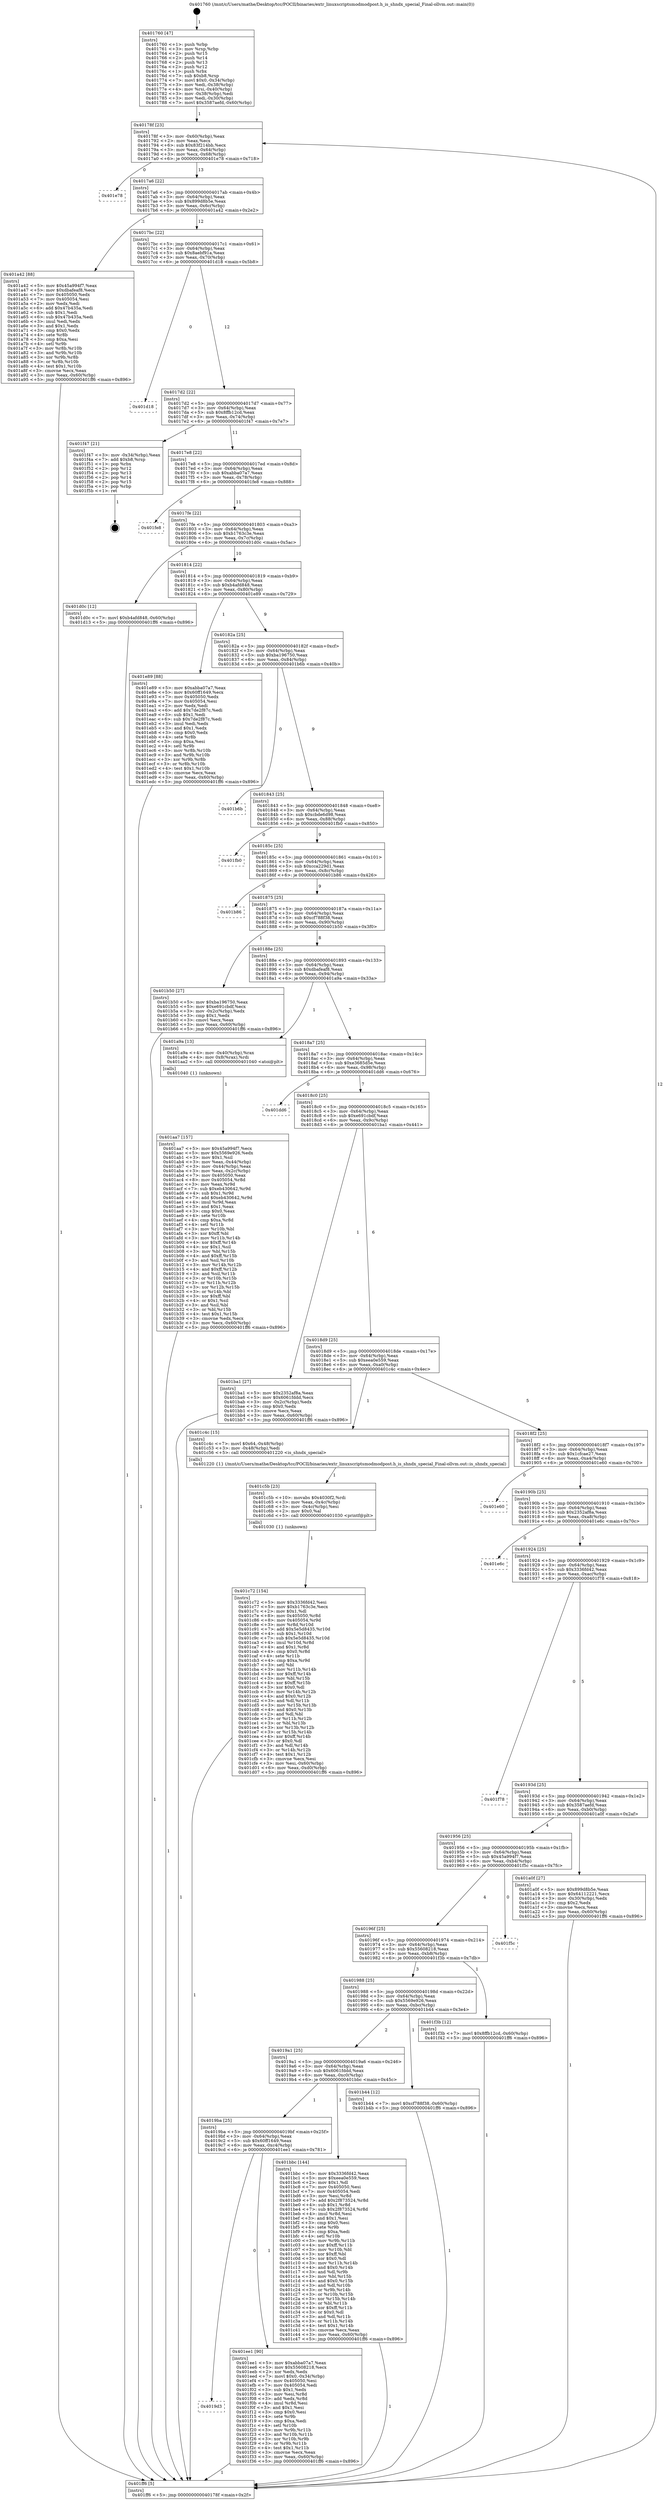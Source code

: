 digraph "0x401760" {
  label = "0x401760 (/mnt/c/Users/mathe/Desktop/tcc/POCII/binaries/extr_linuxscriptsmodmodpost.h_is_shndx_special_Final-ollvm.out::main(0))"
  labelloc = "t"
  node[shape=record]

  Entry [label="",width=0.3,height=0.3,shape=circle,fillcolor=black,style=filled]
  "0x40178f" [label="{
     0x40178f [23]\l
     | [instrs]\l
     &nbsp;&nbsp;0x40178f \<+3\>: mov -0x60(%rbp),%eax\l
     &nbsp;&nbsp;0x401792 \<+2\>: mov %eax,%ecx\l
     &nbsp;&nbsp;0x401794 \<+6\>: sub $0x83f214bb,%ecx\l
     &nbsp;&nbsp;0x40179a \<+3\>: mov %eax,-0x64(%rbp)\l
     &nbsp;&nbsp;0x40179d \<+3\>: mov %ecx,-0x68(%rbp)\l
     &nbsp;&nbsp;0x4017a0 \<+6\>: je 0000000000401e78 \<main+0x718\>\l
  }"]
  "0x401e78" [label="{
     0x401e78\l
  }", style=dashed]
  "0x4017a6" [label="{
     0x4017a6 [22]\l
     | [instrs]\l
     &nbsp;&nbsp;0x4017a6 \<+5\>: jmp 00000000004017ab \<main+0x4b\>\l
     &nbsp;&nbsp;0x4017ab \<+3\>: mov -0x64(%rbp),%eax\l
     &nbsp;&nbsp;0x4017ae \<+5\>: sub $0x899d8b5e,%eax\l
     &nbsp;&nbsp;0x4017b3 \<+3\>: mov %eax,-0x6c(%rbp)\l
     &nbsp;&nbsp;0x4017b6 \<+6\>: je 0000000000401a42 \<main+0x2e2\>\l
  }"]
  Exit [label="",width=0.3,height=0.3,shape=circle,fillcolor=black,style=filled,peripheries=2]
  "0x401a42" [label="{
     0x401a42 [88]\l
     | [instrs]\l
     &nbsp;&nbsp;0x401a42 \<+5\>: mov $0x45a994f7,%eax\l
     &nbsp;&nbsp;0x401a47 \<+5\>: mov $0xdbafeaf8,%ecx\l
     &nbsp;&nbsp;0x401a4c \<+7\>: mov 0x405050,%edx\l
     &nbsp;&nbsp;0x401a53 \<+7\>: mov 0x405054,%esi\l
     &nbsp;&nbsp;0x401a5a \<+2\>: mov %edx,%edi\l
     &nbsp;&nbsp;0x401a5c \<+6\>: add $0x47b435a,%edi\l
     &nbsp;&nbsp;0x401a62 \<+3\>: sub $0x1,%edi\l
     &nbsp;&nbsp;0x401a65 \<+6\>: sub $0x47b435a,%edi\l
     &nbsp;&nbsp;0x401a6b \<+3\>: imul %edi,%edx\l
     &nbsp;&nbsp;0x401a6e \<+3\>: and $0x1,%edx\l
     &nbsp;&nbsp;0x401a71 \<+3\>: cmp $0x0,%edx\l
     &nbsp;&nbsp;0x401a74 \<+4\>: sete %r8b\l
     &nbsp;&nbsp;0x401a78 \<+3\>: cmp $0xa,%esi\l
     &nbsp;&nbsp;0x401a7b \<+4\>: setl %r9b\l
     &nbsp;&nbsp;0x401a7f \<+3\>: mov %r8b,%r10b\l
     &nbsp;&nbsp;0x401a82 \<+3\>: and %r9b,%r10b\l
     &nbsp;&nbsp;0x401a85 \<+3\>: xor %r9b,%r8b\l
     &nbsp;&nbsp;0x401a88 \<+3\>: or %r8b,%r10b\l
     &nbsp;&nbsp;0x401a8b \<+4\>: test $0x1,%r10b\l
     &nbsp;&nbsp;0x401a8f \<+3\>: cmovne %ecx,%eax\l
     &nbsp;&nbsp;0x401a92 \<+3\>: mov %eax,-0x60(%rbp)\l
     &nbsp;&nbsp;0x401a95 \<+5\>: jmp 0000000000401ff6 \<main+0x896\>\l
  }"]
  "0x4017bc" [label="{
     0x4017bc [22]\l
     | [instrs]\l
     &nbsp;&nbsp;0x4017bc \<+5\>: jmp 00000000004017c1 \<main+0x61\>\l
     &nbsp;&nbsp;0x4017c1 \<+3\>: mov -0x64(%rbp),%eax\l
     &nbsp;&nbsp;0x4017c4 \<+5\>: sub $0x8aebf91a,%eax\l
     &nbsp;&nbsp;0x4017c9 \<+3\>: mov %eax,-0x70(%rbp)\l
     &nbsp;&nbsp;0x4017cc \<+6\>: je 0000000000401d18 \<main+0x5b8\>\l
  }"]
  "0x4019d3" [label="{
     0x4019d3\l
  }", style=dashed]
  "0x401d18" [label="{
     0x401d18\l
  }", style=dashed]
  "0x4017d2" [label="{
     0x4017d2 [22]\l
     | [instrs]\l
     &nbsp;&nbsp;0x4017d2 \<+5\>: jmp 00000000004017d7 \<main+0x77\>\l
     &nbsp;&nbsp;0x4017d7 \<+3\>: mov -0x64(%rbp),%eax\l
     &nbsp;&nbsp;0x4017da \<+5\>: sub $0x8ffb12cd,%eax\l
     &nbsp;&nbsp;0x4017df \<+3\>: mov %eax,-0x74(%rbp)\l
     &nbsp;&nbsp;0x4017e2 \<+6\>: je 0000000000401f47 \<main+0x7e7\>\l
  }"]
  "0x401ee1" [label="{
     0x401ee1 [90]\l
     | [instrs]\l
     &nbsp;&nbsp;0x401ee1 \<+5\>: mov $0xabba07a7,%eax\l
     &nbsp;&nbsp;0x401ee6 \<+5\>: mov $0x55608218,%ecx\l
     &nbsp;&nbsp;0x401eeb \<+2\>: xor %edx,%edx\l
     &nbsp;&nbsp;0x401eed \<+7\>: movl $0x0,-0x34(%rbp)\l
     &nbsp;&nbsp;0x401ef4 \<+7\>: mov 0x405050,%esi\l
     &nbsp;&nbsp;0x401efb \<+7\>: mov 0x405054,%edi\l
     &nbsp;&nbsp;0x401f02 \<+3\>: sub $0x1,%edx\l
     &nbsp;&nbsp;0x401f05 \<+3\>: mov %esi,%r8d\l
     &nbsp;&nbsp;0x401f08 \<+3\>: add %edx,%r8d\l
     &nbsp;&nbsp;0x401f0b \<+4\>: imul %r8d,%esi\l
     &nbsp;&nbsp;0x401f0f \<+3\>: and $0x1,%esi\l
     &nbsp;&nbsp;0x401f12 \<+3\>: cmp $0x0,%esi\l
     &nbsp;&nbsp;0x401f15 \<+4\>: sete %r9b\l
     &nbsp;&nbsp;0x401f19 \<+3\>: cmp $0xa,%edi\l
     &nbsp;&nbsp;0x401f1c \<+4\>: setl %r10b\l
     &nbsp;&nbsp;0x401f20 \<+3\>: mov %r9b,%r11b\l
     &nbsp;&nbsp;0x401f23 \<+3\>: and %r10b,%r11b\l
     &nbsp;&nbsp;0x401f26 \<+3\>: xor %r10b,%r9b\l
     &nbsp;&nbsp;0x401f29 \<+3\>: or %r9b,%r11b\l
     &nbsp;&nbsp;0x401f2c \<+4\>: test $0x1,%r11b\l
     &nbsp;&nbsp;0x401f30 \<+3\>: cmovne %ecx,%eax\l
     &nbsp;&nbsp;0x401f33 \<+3\>: mov %eax,-0x60(%rbp)\l
     &nbsp;&nbsp;0x401f36 \<+5\>: jmp 0000000000401ff6 \<main+0x896\>\l
  }"]
  "0x401f47" [label="{
     0x401f47 [21]\l
     | [instrs]\l
     &nbsp;&nbsp;0x401f47 \<+3\>: mov -0x34(%rbp),%eax\l
     &nbsp;&nbsp;0x401f4a \<+7\>: add $0xb8,%rsp\l
     &nbsp;&nbsp;0x401f51 \<+1\>: pop %rbx\l
     &nbsp;&nbsp;0x401f52 \<+2\>: pop %r12\l
     &nbsp;&nbsp;0x401f54 \<+2\>: pop %r13\l
     &nbsp;&nbsp;0x401f56 \<+2\>: pop %r14\l
     &nbsp;&nbsp;0x401f58 \<+2\>: pop %r15\l
     &nbsp;&nbsp;0x401f5a \<+1\>: pop %rbp\l
     &nbsp;&nbsp;0x401f5b \<+1\>: ret\l
  }"]
  "0x4017e8" [label="{
     0x4017e8 [22]\l
     | [instrs]\l
     &nbsp;&nbsp;0x4017e8 \<+5\>: jmp 00000000004017ed \<main+0x8d\>\l
     &nbsp;&nbsp;0x4017ed \<+3\>: mov -0x64(%rbp),%eax\l
     &nbsp;&nbsp;0x4017f0 \<+5\>: sub $0xabba07a7,%eax\l
     &nbsp;&nbsp;0x4017f5 \<+3\>: mov %eax,-0x78(%rbp)\l
     &nbsp;&nbsp;0x4017f8 \<+6\>: je 0000000000401fe8 \<main+0x888\>\l
  }"]
  "0x401c72" [label="{
     0x401c72 [154]\l
     | [instrs]\l
     &nbsp;&nbsp;0x401c72 \<+5\>: mov $0x3336fd42,%esi\l
     &nbsp;&nbsp;0x401c77 \<+5\>: mov $0xb1763c3e,%ecx\l
     &nbsp;&nbsp;0x401c7c \<+2\>: mov $0x1,%dl\l
     &nbsp;&nbsp;0x401c7e \<+8\>: mov 0x405050,%r8d\l
     &nbsp;&nbsp;0x401c86 \<+8\>: mov 0x405054,%r9d\l
     &nbsp;&nbsp;0x401c8e \<+3\>: mov %r8d,%r10d\l
     &nbsp;&nbsp;0x401c91 \<+7\>: add $0x5e5d8435,%r10d\l
     &nbsp;&nbsp;0x401c98 \<+4\>: sub $0x1,%r10d\l
     &nbsp;&nbsp;0x401c9c \<+7\>: sub $0x5e5d8435,%r10d\l
     &nbsp;&nbsp;0x401ca3 \<+4\>: imul %r10d,%r8d\l
     &nbsp;&nbsp;0x401ca7 \<+4\>: and $0x1,%r8d\l
     &nbsp;&nbsp;0x401cab \<+4\>: cmp $0x0,%r8d\l
     &nbsp;&nbsp;0x401caf \<+4\>: sete %r11b\l
     &nbsp;&nbsp;0x401cb3 \<+4\>: cmp $0xa,%r9d\l
     &nbsp;&nbsp;0x401cb7 \<+3\>: setl %bl\l
     &nbsp;&nbsp;0x401cba \<+3\>: mov %r11b,%r14b\l
     &nbsp;&nbsp;0x401cbd \<+4\>: xor $0xff,%r14b\l
     &nbsp;&nbsp;0x401cc1 \<+3\>: mov %bl,%r15b\l
     &nbsp;&nbsp;0x401cc4 \<+4\>: xor $0xff,%r15b\l
     &nbsp;&nbsp;0x401cc8 \<+3\>: xor $0x0,%dl\l
     &nbsp;&nbsp;0x401ccb \<+3\>: mov %r14b,%r12b\l
     &nbsp;&nbsp;0x401cce \<+4\>: and $0x0,%r12b\l
     &nbsp;&nbsp;0x401cd2 \<+3\>: and %dl,%r11b\l
     &nbsp;&nbsp;0x401cd5 \<+3\>: mov %r15b,%r13b\l
     &nbsp;&nbsp;0x401cd8 \<+4\>: and $0x0,%r13b\l
     &nbsp;&nbsp;0x401cdc \<+2\>: and %dl,%bl\l
     &nbsp;&nbsp;0x401cde \<+3\>: or %r11b,%r12b\l
     &nbsp;&nbsp;0x401ce1 \<+3\>: or %bl,%r13b\l
     &nbsp;&nbsp;0x401ce4 \<+3\>: xor %r13b,%r12b\l
     &nbsp;&nbsp;0x401ce7 \<+3\>: or %r15b,%r14b\l
     &nbsp;&nbsp;0x401cea \<+4\>: xor $0xff,%r14b\l
     &nbsp;&nbsp;0x401cee \<+3\>: or $0x0,%dl\l
     &nbsp;&nbsp;0x401cf1 \<+3\>: and %dl,%r14b\l
     &nbsp;&nbsp;0x401cf4 \<+3\>: or %r14b,%r12b\l
     &nbsp;&nbsp;0x401cf7 \<+4\>: test $0x1,%r12b\l
     &nbsp;&nbsp;0x401cfb \<+3\>: cmovne %ecx,%esi\l
     &nbsp;&nbsp;0x401cfe \<+3\>: mov %esi,-0x60(%rbp)\l
     &nbsp;&nbsp;0x401d01 \<+6\>: mov %eax,-0xd0(%rbp)\l
     &nbsp;&nbsp;0x401d07 \<+5\>: jmp 0000000000401ff6 \<main+0x896\>\l
  }"]
  "0x401fe8" [label="{
     0x401fe8\l
  }", style=dashed]
  "0x4017fe" [label="{
     0x4017fe [22]\l
     | [instrs]\l
     &nbsp;&nbsp;0x4017fe \<+5\>: jmp 0000000000401803 \<main+0xa3\>\l
     &nbsp;&nbsp;0x401803 \<+3\>: mov -0x64(%rbp),%eax\l
     &nbsp;&nbsp;0x401806 \<+5\>: sub $0xb1763c3e,%eax\l
     &nbsp;&nbsp;0x40180b \<+3\>: mov %eax,-0x7c(%rbp)\l
     &nbsp;&nbsp;0x40180e \<+6\>: je 0000000000401d0c \<main+0x5ac\>\l
  }"]
  "0x401c5b" [label="{
     0x401c5b [23]\l
     | [instrs]\l
     &nbsp;&nbsp;0x401c5b \<+10\>: movabs $0x4030f2,%rdi\l
     &nbsp;&nbsp;0x401c65 \<+3\>: mov %eax,-0x4c(%rbp)\l
     &nbsp;&nbsp;0x401c68 \<+3\>: mov -0x4c(%rbp),%esi\l
     &nbsp;&nbsp;0x401c6b \<+2\>: mov $0x0,%al\l
     &nbsp;&nbsp;0x401c6d \<+5\>: call 0000000000401030 \<printf@plt\>\l
     | [calls]\l
     &nbsp;&nbsp;0x401030 \{1\} (unknown)\l
  }"]
  "0x401d0c" [label="{
     0x401d0c [12]\l
     | [instrs]\l
     &nbsp;&nbsp;0x401d0c \<+7\>: movl $0xb4afd848,-0x60(%rbp)\l
     &nbsp;&nbsp;0x401d13 \<+5\>: jmp 0000000000401ff6 \<main+0x896\>\l
  }"]
  "0x401814" [label="{
     0x401814 [22]\l
     | [instrs]\l
     &nbsp;&nbsp;0x401814 \<+5\>: jmp 0000000000401819 \<main+0xb9\>\l
     &nbsp;&nbsp;0x401819 \<+3\>: mov -0x64(%rbp),%eax\l
     &nbsp;&nbsp;0x40181c \<+5\>: sub $0xb4afd848,%eax\l
     &nbsp;&nbsp;0x401821 \<+3\>: mov %eax,-0x80(%rbp)\l
     &nbsp;&nbsp;0x401824 \<+6\>: je 0000000000401e89 \<main+0x729\>\l
  }"]
  "0x4019ba" [label="{
     0x4019ba [25]\l
     | [instrs]\l
     &nbsp;&nbsp;0x4019ba \<+5\>: jmp 00000000004019bf \<main+0x25f\>\l
     &nbsp;&nbsp;0x4019bf \<+3\>: mov -0x64(%rbp),%eax\l
     &nbsp;&nbsp;0x4019c2 \<+5\>: sub $0x60ff1649,%eax\l
     &nbsp;&nbsp;0x4019c7 \<+6\>: mov %eax,-0xc4(%rbp)\l
     &nbsp;&nbsp;0x4019cd \<+6\>: je 0000000000401ee1 \<main+0x781\>\l
  }"]
  "0x401e89" [label="{
     0x401e89 [88]\l
     | [instrs]\l
     &nbsp;&nbsp;0x401e89 \<+5\>: mov $0xabba07a7,%eax\l
     &nbsp;&nbsp;0x401e8e \<+5\>: mov $0x60ff1649,%ecx\l
     &nbsp;&nbsp;0x401e93 \<+7\>: mov 0x405050,%edx\l
     &nbsp;&nbsp;0x401e9a \<+7\>: mov 0x405054,%esi\l
     &nbsp;&nbsp;0x401ea1 \<+2\>: mov %edx,%edi\l
     &nbsp;&nbsp;0x401ea3 \<+6\>: add $0x7de2f87c,%edi\l
     &nbsp;&nbsp;0x401ea9 \<+3\>: sub $0x1,%edi\l
     &nbsp;&nbsp;0x401eac \<+6\>: sub $0x7de2f87c,%edi\l
     &nbsp;&nbsp;0x401eb2 \<+3\>: imul %edi,%edx\l
     &nbsp;&nbsp;0x401eb5 \<+3\>: and $0x1,%edx\l
     &nbsp;&nbsp;0x401eb8 \<+3\>: cmp $0x0,%edx\l
     &nbsp;&nbsp;0x401ebb \<+4\>: sete %r8b\l
     &nbsp;&nbsp;0x401ebf \<+3\>: cmp $0xa,%esi\l
     &nbsp;&nbsp;0x401ec2 \<+4\>: setl %r9b\l
     &nbsp;&nbsp;0x401ec6 \<+3\>: mov %r8b,%r10b\l
     &nbsp;&nbsp;0x401ec9 \<+3\>: and %r9b,%r10b\l
     &nbsp;&nbsp;0x401ecc \<+3\>: xor %r9b,%r8b\l
     &nbsp;&nbsp;0x401ecf \<+3\>: or %r8b,%r10b\l
     &nbsp;&nbsp;0x401ed2 \<+4\>: test $0x1,%r10b\l
     &nbsp;&nbsp;0x401ed6 \<+3\>: cmovne %ecx,%eax\l
     &nbsp;&nbsp;0x401ed9 \<+3\>: mov %eax,-0x60(%rbp)\l
     &nbsp;&nbsp;0x401edc \<+5\>: jmp 0000000000401ff6 \<main+0x896\>\l
  }"]
  "0x40182a" [label="{
     0x40182a [25]\l
     | [instrs]\l
     &nbsp;&nbsp;0x40182a \<+5\>: jmp 000000000040182f \<main+0xcf\>\l
     &nbsp;&nbsp;0x40182f \<+3\>: mov -0x64(%rbp),%eax\l
     &nbsp;&nbsp;0x401832 \<+5\>: sub $0xba196750,%eax\l
     &nbsp;&nbsp;0x401837 \<+6\>: mov %eax,-0x84(%rbp)\l
     &nbsp;&nbsp;0x40183d \<+6\>: je 0000000000401b6b \<main+0x40b\>\l
  }"]
  "0x401bbc" [label="{
     0x401bbc [144]\l
     | [instrs]\l
     &nbsp;&nbsp;0x401bbc \<+5\>: mov $0x3336fd42,%eax\l
     &nbsp;&nbsp;0x401bc1 \<+5\>: mov $0xeea0e559,%ecx\l
     &nbsp;&nbsp;0x401bc6 \<+2\>: mov $0x1,%dl\l
     &nbsp;&nbsp;0x401bc8 \<+7\>: mov 0x405050,%esi\l
     &nbsp;&nbsp;0x401bcf \<+7\>: mov 0x405054,%edi\l
     &nbsp;&nbsp;0x401bd6 \<+3\>: mov %esi,%r8d\l
     &nbsp;&nbsp;0x401bd9 \<+7\>: add $0x2f873524,%r8d\l
     &nbsp;&nbsp;0x401be0 \<+4\>: sub $0x1,%r8d\l
     &nbsp;&nbsp;0x401be4 \<+7\>: sub $0x2f873524,%r8d\l
     &nbsp;&nbsp;0x401beb \<+4\>: imul %r8d,%esi\l
     &nbsp;&nbsp;0x401bef \<+3\>: and $0x1,%esi\l
     &nbsp;&nbsp;0x401bf2 \<+3\>: cmp $0x0,%esi\l
     &nbsp;&nbsp;0x401bf5 \<+4\>: sete %r9b\l
     &nbsp;&nbsp;0x401bf9 \<+3\>: cmp $0xa,%edi\l
     &nbsp;&nbsp;0x401bfc \<+4\>: setl %r10b\l
     &nbsp;&nbsp;0x401c00 \<+3\>: mov %r9b,%r11b\l
     &nbsp;&nbsp;0x401c03 \<+4\>: xor $0xff,%r11b\l
     &nbsp;&nbsp;0x401c07 \<+3\>: mov %r10b,%bl\l
     &nbsp;&nbsp;0x401c0a \<+3\>: xor $0xff,%bl\l
     &nbsp;&nbsp;0x401c0d \<+3\>: xor $0x0,%dl\l
     &nbsp;&nbsp;0x401c10 \<+3\>: mov %r11b,%r14b\l
     &nbsp;&nbsp;0x401c13 \<+4\>: and $0x0,%r14b\l
     &nbsp;&nbsp;0x401c17 \<+3\>: and %dl,%r9b\l
     &nbsp;&nbsp;0x401c1a \<+3\>: mov %bl,%r15b\l
     &nbsp;&nbsp;0x401c1d \<+4\>: and $0x0,%r15b\l
     &nbsp;&nbsp;0x401c21 \<+3\>: and %dl,%r10b\l
     &nbsp;&nbsp;0x401c24 \<+3\>: or %r9b,%r14b\l
     &nbsp;&nbsp;0x401c27 \<+3\>: or %r10b,%r15b\l
     &nbsp;&nbsp;0x401c2a \<+3\>: xor %r15b,%r14b\l
     &nbsp;&nbsp;0x401c2d \<+3\>: or %bl,%r11b\l
     &nbsp;&nbsp;0x401c30 \<+4\>: xor $0xff,%r11b\l
     &nbsp;&nbsp;0x401c34 \<+3\>: or $0x0,%dl\l
     &nbsp;&nbsp;0x401c37 \<+3\>: and %dl,%r11b\l
     &nbsp;&nbsp;0x401c3a \<+3\>: or %r11b,%r14b\l
     &nbsp;&nbsp;0x401c3d \<+4\>: test $0x1,%r14b\l
     &nbsp;&nbsp;0x401c41 \<+3\>: cmovne %ecx,%eax\l
     &nbsp;&nbsp;0x401c44 \<+3\>: mov %eax,-0x60(%rbp)\l
     &nbsp;&nbsp;0x401c47 \<+5\>: jmp 0000000000401ff6 \<main+0x896\>\l
  }"]
  "0x401b6b" [label="{
     0x401b6b\l
  }", style=dashed]
  "0x401843" [label="{
     0x401843 [25]\l
     | [instrs]\l
     &nbsp;&nbsp;0x401843 \<+5\>: jmp 0000000000401848 \<main+0xe8\>\l
     &nbsp;&nbsp;0x401848 \<+3\>: mov -0x64(%rbp),%eax\l
     &nbsp;&nbsp;0x40184b \<+5\>: sub $0xcbde6d98,%eax\l
     &nbsp;&nbsp;0x401850 \<+6\>: mov %eax,-0x88(%rbp)\l
     &nbsp;&nbsp;0x401856 \<+6\>: je 0000000000401fb0 \<main+0x850\>\l
  }"]
  "0x4019a1" [label="{
     0x4019a1 [25]\l
     | [instrs]\l
     &nbsp;&nbsp;0x4019a1 \<+5\>: jmp 00000000004019a6 \<main+0x246\>\l
     &nbsp;&nbsp;0x4019a6 \<+3\>: mov -0x64(%rbp),%eax\l
     &nbsp;&nbsp;0x4019a9 \<+5\>: sub $0x6061fddd,%eax\l
     &nbsp;&nbsp;0x4019ae \<+6\>: mov %eax,-0xc0(%rbp)\l
     &nbsp;&nbsp;0x4019b4 \<+6\>: je 0000000000401bbc \<main+0x45c\>\l
  }"]
  "0x401fb0" [label="{
     0x401fb0\l
  }", style=dashed]
  "0x40185c" [label="{
     0x40185c [25]\l
     | [instrs]\l
     &nbsp;&nbsp;0x40185c \<+5\>: jmp 0000000000401861 \<main+0x101\>\l
     &nbsp;&nbsp;0x401861 \<+3\>: mov -0x64(%rbp),%eax\l
     &nbsp;&nbsp;0x401864 \<+5\>: sub $0xcca229d1,%eax\l
     &nbsp;&nbsp;0x401869 \<+6\>: mov %eax,-0x8c(%rbp)\l
     &nbsp;&nbsp;0x40186f \<+6\>: je 0000000000401b86 \<main+0x426\>\l
  }"]
  "0x401b44" [label="{
     0x401b44 [12]\l
     | [instrs]\l
     &nbsp;&nbsp;0x401b44 \<+7\>: movl $0xcf788f38,-0x60(%rbp)\l
     &nbsp;&nbsp;0x401b4b \<+5\>: jmp 0000000000401ff6 \<main+0x896\>\l
  }"]
  "0x401b86" [label="{
     0x401b86\l
  }", style=dashed]
  "0x401875" [label="{
     0x401875 [25]\l
     | [instrs]\l
     &nbsp;&nbsp;0x401875 \<+5\>: jmp 000000000040187a \<main+0x11a\>\l
     &nbsp;&nbsp;0x40187a \<+3\>: mov -0x64(%rbp),%eax\l
     &nbsp;&nbsp;0x40187d \<+5\>: sub $0xcf788f38,%eax\l
     &nbsp;&nbsp;0x401882 \<+6\>: mov %eax,-0x90(%rbp)\l
     &nbsp;&nbsp;0x401888 \<+6\>: je 0000000000401b50 \<main+0x3f0\>\l
  }"]
  "0x401988" [label="{
     0x401988 [25]\l
     | [instrs]\l
     &nbsp;&nbsp;0x401988 \<+5\>: jmp 000000000040198d \<main+0x22d\>\l
     &nbsp;&nbsp;0x40198d \<+3\>: mov -0x64(%rbp),%eax\l
     &nbsp;&nbsp;0x401990 \<+5\>: sub $0x5569e926,%eax\l
     &nbsp;&nbsp;0x401995 \<+6\>: mov %eax,-0xbc(%rbp)\l
     &nbsp;&nbsp;0x40199b \<+6\>: je 0000000000401b44 \<main+0x3e4\>\l
  }"]
  "0x401b50" [label="{
     0x401b50 [27]\l
     | [instrs]\l
     &nbsp;&nbsp;0x401b50 \<+5\>: mov $0xba196750,%eax\l
     &nbsp;&nbsp;0x401b55 \<+5\>: mov $0xe691cbdf,%ecx\l
     &nbsp;&nbsp;0x401b5a \<+3\>: mov -0x2c(%rbp),%edx\l
     &nbsp;&nbsp;0x401b5d \<+3\>: cmp $0x1,%edx\l
     &nbsp;&nbsp;0x401b60 \<+3\>: cmovl %ecx,%eax\l
     &nbsp;&nbsp;0x401b63 \<+3\>: mov %eax,-0x60(%rbp)\l
     &nbsp;&nbsp;0x401b66 \<+5\>: jmp 0000000000401ff6 \<main+0x896\>\l
  }"]
  "0x40188e" [label="{
     0x40188e [25]\l
     | [instrs]\l
     &nbsp;&nbsp;0x40188e \<+5\>: jmp 0000000000401893 \<main+0x133\>\l
     &nbsp;&nbsp;0x401893 \<+3\>: mov -0x64(%rbp),%eax\l
     &nbsp;&nbsp;0x401896 \<+5\>: sub $0xdbafeaf8,%eax\l
     &nbsp;&nbsp;0x40189b \<+6\>: mov %eax,-0x94(%rbp)\l
     &nbsp;&nbsp;0x4018a1 \<+6\>: je 0000000000401a9a \<main+0x33a\>\l
  }"]
  "0x401f3b" [label="{
     0x401f3b [12]\l
     | [instrs]\l
     &nbsp;&nbsp;0x401f3b \<+7\>: movl $0x8ffb12cd,-0x60(%rbp)\l
     &nbsp;&nbsp;0x401f42 \<+5\>: jmp 0000000000401ff6 \<main+0x896\>\l
  }"]
  "0x401a9a" [label="{
     0x401a9a [13]\l
     | [instrs]\l
     &nbsp;&nbsp;0x401a9a \<+4\>: mov -0x40(%rbp),%rax\l
     &nbsp;&nbsp;0x401a9e \<+4\>: mov 0x8(%rax),%rdi\l
     &nbsp;&nbsp;0x401aa2 \<+5\>: call 0000000000401040 \<atoi@plt\>\l
     | [calls]\l
     &nbsp;&nbsp;0x401040 \{1\} (unknown)\l
  }"]
  "0x4018a7" [label="{
     0x4018a7 [25]\l
     | [instrs]\l
     &nbsp;&nbsp;0x4018a7 \<+5\>: jmp 00000000004018ac \<main+0x14c\>\l
     &nbsp;&nbsp;0x4018ac \<+3\>: mov -0x64(%rbp),%eax\l
     &nbsp;&nbsp;0x4018af \<+5\>: sub $0xe3685d5e,%eax\l
     &nbsp;&nbsp;0x4018b4 \<+6\>: mov %eax,-0x98(%rbp)\l
     &nbsp;&nbsp;0x4018ba \<+6\>: je 0000000000401dd6 \<main+0x676\>\l
  }"]
  "0x40196f" [label="{
     0x40196f [25]\l
     | [instrs]\l
     &nbsp;&nbsp;0x40196f \<+5\>: jmp 0000000000401974 \<main+0x214\>\l
     &nbsp;&nbsp;0x401974 \<+3\>: mov -0x64(%rbp),%eax\l
     &nbsp;&nbsp;0x401977 \<+5\>: sub $0x55608218,%eax\l
     &nbsp;&nbsp;0x40197c \<+6\>: mov %eax,-0xb8(%rbp)\l
     &nbsp;&nbsp;0x401982 \<+6\>: je 0000000000401f3b \<main+0x7db\>\l
  }"]
  "0x401dd6" [label="{
     0x401dd6\l
  }", style=dashed]
  "0x4018c0" [label="{
     0x4018c0 [25]\l
     | [instrs]\l
     &nbsp;&nbsp;0x4018c0 \<+5\>: jmp 00000000004018c5 \<main+0x165\>\l
     &nbsp;&nbsp;0x4018c5 \<+3\>: mov -0x64(%rbp),%eax\l
     &nbsp;&nbsp;0x4018c8 \<+5\>: sub $0xe691cbdf,%eax\l
     &nbsp;&nbsp;0x4018cd \<+6\>: mov %eax,-0x9c(%rbp)\l
     &nbsp;&nbsp;0x4018d3 \<+6\>: je 0000000000401ba1 \<main+0x441\>\l
  }"]
  "0x401f5c" [label="{
     0x401f5c\l
  }", style=dashed]
  "0x401ba1" [label="{
     0x401ba1 [27]\l
     | [instrs]\l
     &nbsp;&nbsp;0x401ba1 \<+5\>: mov $0x2352af8a,%eax\l
     &nbsp;&nbsp;0x401ba6 \<+5\>: mov $0x6061fddd,%ecx\l
     &nbsp;&nbsp;0x401bab \<+3\>: mov -0x2c(%rbp),%edx\l
     &nbsp;&nbsp;0x401bae \<+3\>: cmp $0x0,%edx\l
     &nbsp;&nbsp;0x401bb1 \<+3\>: cmove %ecx,%eax\l
     &nbsp;&nbsp;0x401bb4 \<+3\>: mov %eax,-0x60(%rbp)\l
     &nbsp;&nbsp;0x401bb7 \<+5\>: jmp 0000000000401ff6 \<main+0x896\>\l
  }"]
  "0x4018d9" [label="{
     0x4018d9 [25]\l
     | [instrs]\l
     &nbsp;&nbsp;0x4018d9 \<+5\>: jmp 00000000004018de \<main+0x17e\>\l
     &nbsp;&nbsp;0x4018de \<+3\>: mov -0x64(%rbp),%eax\l
     &nbsp;&nbsp;0x4018e1 \<+5\>: sub $0xeea0e559,%eax\l
     &nbsp;&nbsp;0x4018e6 \<+6\>: mov %eax,-0xa0(%rbp)\l
     &nbsp;&nbsp;0x4018ec \<+6\>: je 0000000000401c4c \<main+0x4ec\>\l
  }"]
  "0x401aa7" [label="{
     0x401aa7 [157]\l
     | [instrs]\l
     &nbsp;&nbsp;0x401aa7 \<+5\>: mov $0x45a994f7,%ecx\l
     &nbsp;&nbsp;0x401aac \<+5\>: mov $0x5569e926,%edx\l
     &nbsp;&nbsp;0x401ab1 \<+3\>: mov $0x1,%sil\l
     &nbsp;&nbsp;0x401ab4 \<+3\>: mov %eax,-0x44(%rbp)\l
     &nbsp;&nbsp;0x401ab7 \<+3\>: mov -0x44(%rbp),%eax\l
     &nbsp;&nbsp;0x401aba \<+3\>: mov %eax,-0x2c(%rbp)\l
     &nbsp;&nbsp;0x401abd \<+7\>: mov 0x405050,%eax\l
     &nbsp;&nbsp;0x401ac4 \<+8\>: mov 0x405054,%r8d\l
     &nbsp;&nbsp;0x401acc \<+3\>: mov %eax,%r9d\l
     &nbsp;&nbsp;0x401acf \<+7\>: sub $0xeb430642,%r9d\l
     &nbsp;&nbsp;0x401ad6 \<+4\>: sub $0x1,%r9d\l
     &nbsp;&nbsp;0x401ada \<+7\>: add $0xeb430642,%r9d\l
     &nbsp;&nbsp;0x401ae1 \<+4\>: imul %r9d,%eax\l
     &nbsp;&nbsp;0x401ae5 \<+3\>: and $0x1,%eax\l
     &nbsp;&nbsp;0x401ae8 \<+3\>: cmp $0x0,%eax\l
     &nbsp;&nbsp;0x401aeb \<+4\>: sete %r10b\l
     &nbsp;&nbsp;0x401aef \<+4\>: cmp $0xa,%r8d\l
     &nbsp;&nbsp;0x401af3 \<+4\>: setl %r11b\l
     &nbsp;&nbsp;0x401af7 \<+3\>: mov %r10b,%bl\l
     &nbsp;&nbsp;0x401afa \<+3\>: xor $0xff,%bl\l
     &nbsp;&nbsp;0x401afd \<+3\>: mov %r11b,%r14b\l
     &nbsp;&nbsp;0x401b00 \<+4\>: xor $0xff,%r14b\l
     &nbsp;&nbsp;0x401b04 \<+4\>: xor $0x1,%sil\l
     &nbsp;&nbsp;0x401b08 \<+3\>: mov %bl,%r15b\l
     &nbsp;&nbsp;0x401b0b \<+4\>: and $0xff,%r15b\l
     &nbsp;&nbsp;0x401b0f \<+3\>: and %sil,%r10b\l
     &nbsp;&nbsp;0x401b12 \<+3\>: mov %r14b,%r12b\l
     &nbsp;&nbsp;0x401b15 \<+4\>: and $0xff,%r12b\l
     &nbsp;&nbsp;0x401b19 \<+3\>: and %sil,%r11b\l
     &nbsp;&nbsp;0x401b1c \<+3\>: or %r10b,%r15b\l
     &nbsp;&nbsp;0x401b1f \<+3\>: or %r11b,%r12b\l
     &nbsp;&nbsp;0x401b22 \<+3\>: xor %r12b,%r15b\l
     &nbsp;&nbsp;0x401b25 \<+3\>: or %r14b,%bl\l
     &nbsp;&nbsp;0x401b28 \<+3\>: xor $0xff,%bl\l
     &nbsp;&nbsp;0x401b2b \<+4\>: or $0x1,%sil\l
     &nbsp;&nbsp;0x401b2f \<+3\>: and %sil,%bl\l
     &nbsp;&nbsp;0x401b32 \<+3\>: or %bl,%r15b\l
     &nbsp;&nbsp;0x401b35 \<+4\>: test $0x1,%r15b\l
     &nbsp;&nbsp;0x401b39 \<+3\>: cmovne %edx,%ecx\l
     &nbsp;&nbsp;0x401b3c \<+3\>: mov %ecx,-0x60(%rbp)\l
     &nbsp;&nbsp;0x401b3f \<+5\>: jmp 0000000000401ff6 \<main+0x896\>\l
  }"]
  "0x401c4c" [label="{
     0x401c4c [15]\l
     | [instrs]\l
     &nbsp;&nbsp;0x401c4c \<+7\>: movl $0x64,-0x48(%rbp)\l
     &nbsp;&nbsp;0x401c53 \<+3\>: mov -0x48(%rbp),%edi\l
     &nbsp;&nbsp;0x401c56 \<+5\>: call 0000000000401220 \<is_shndx_special\>\l
     | [calls]\l
     &nbsp;&nbsp;0x401220 \{1\} (/mnt/c/Users/mathe/Desktop/tcc/POCII/binaries/extr_linuxscriptsmodmodpost.h_is_shndx_special_Final-ollvm.out::is_shndx_special)\l
  }"]
  "0x4018f2" [label="{
     0x4018f2 [25]\l
     | [instrs]\l
     &nbsp;&nbsp;0x4018f2 \<+5\>: jmp 00000000004018f7 \<main+0x197\>\l
     &nbsp;&nbsp;0x4018f7 \<+3\>: mov -0x64(%rbp),%eax\l
     &nbsp;&nbsp;0x4018fa \<+5\>: sub $0x1cfcae27,%eax\l
     &nbsp;&nbsp;0x4018ff \<+6\>: mov %eax,-0xa4(%rbp)\l
     &nbsp;&nbsp;0x401905 \<+6\>: je 0000000000401e60 \<main+0x700\>\l
  }"]
  "0x401760" [label="{
     0x401760 [47]\l
     | [instrs]\l
     &nbsp;&nbsp;0x401760 \<+1\>: push %rbp\l
     &nbsp;&nbsp;0x401761 \<+3\>: mov %rsp,%rbp\l
     &nbsp;&nbsp;0x401764 \<+2\>: push %r15\l
     &nbsp;&nbsp;0x401766 \<+2\>: push %r14\l
     &nbsp;&nbsp;0x401768 \<+2\>: push %r13\l
     &nbsp;&nbsp;0x40176a \<+2\>: push %r12\l
     &nbsp;&nbsp;0x40176c \<+1\>: push %rbx\l
     &nbsp;&nbsp;0x40176d \<+7\>: sub $0xb8,%rsp\l
     &nbsp;&nbsp;0x401774 \<+7\>: movl $0x0,-0x34(%rbp)\l
     &nbsp;&nbsp;0x40177b \<+3\>: mov %edi,-0x38(%rbp)\l
     &nbsp;&nbsp;0x40177e \<+4\>: mov %rsi,-0x40(%rbp)\l
     &nbsp;&nbsp;0x401782 \<+3\>: mov -0x38(%rbp),%edi\l
     &nbsp;&nbsp;0x401785 \<+3\>: mov %edi,-0x30(%rbp)\l
     &nbsp;&nbsp;0x401788 \<+7\>: movl $0x3587aefd,-0x60(%rbp)\l
  }"]
  "0x401e60" [label="{
     0x401e60\l
  }", style=dashed]
  "0x40190b" [label="{
     0x40190b [25]\l
     | [instrs]\l
     &nbsp;&nbsp;0x40190b \<+5\>: jmp 0000000000401910 \<main+0x1b0\>\l
     &nbsp;&nbsp;0x401910 \<+3\>: mov -0x64(%rbp),%eax\l
     &nbsp;&nbsp;0x401913 \<+5\>: sub $0x2352af8a,%eax\l
     &nbsp;&nbsp;0x401918 \<+6\>: mov %eax,-0xa8(%rbp)\l
     &nbsp;&nbsp;0x40191e \<+6\>: je 0000000000401e6c \<main+0x70c\>\l
  }"]
  "0x401ff6" [label="{
     0x401ff6 [5]\l
     | [instrs]\l
     &nbsp;&nbsp;0x401ff6 \<+5\>: jmp 000000000040178f \<main+0x2f\>\l
  }"]
  "0x401e6c" [label="{
     0x401e6c\l
  }", style=dashed]
  "0x401924" [label="{
     0x401924 [25]\l
     | [instrs]\l
     &nbsp;&nbsp;0x401924 \<+5\>: jmp 0000000000401929 \<main+0x1c9\>\l
     &nbsp;&nbsp;0x401929 \<+3\>: mov -0x64(%rbp),%eax\l
     &nbsp;&nbsp;0x40192c \<+5\>: sub $0x3336fd42,%eax\l
     &nbsp;&nbsp;0x401931 \<+6\>: mov %eax,-0xac(%rbp)\l
     &nbsp;&nbsp;0x401937 \<+6\>: je 0000000000401f78 \<main+0x818\>\l
  }"]
  "0x401956" [label="{
     0x401956 [25]\l
     | [instrs]\l
     &nbsp;&nbsp;0x401956 \<+5\>: jmp 000000000040195b \<main+0x1fb\>\l
     &nbsp;&nbsp;0x40195b \<+3\>: mov -0x64(%rbp),%eax\l
     &nbsp;&nbsp;0x40195e \<+5\>: sub $0x45a994f7,%eax\l
     &nbsp;&nbsp;0x401963 \<+6\>: mov %eax,-0xb4(%rbp)\l
     &nbsp;&nbsp;0x401969 \<+6\>: je 0000000000401f5c \<main+0x7fc\>\l
  }"]
  "0x401f78" [label="{
     0x401f78\l
  }", style=dashed]
  "0x40193d" [label="{
     0x40193d [25]\l
     | [instrs]\l
     &nbsp;&nbsp;0x40193d \<+5\>: jmp 0000000000401942 \<main+0x1e2\>\l
     &nbsp;&nbsp;0x401942 \<+3\>: mov -0x64(%rbp),%eax\l
     &nbsp;&nbsp;0x401945 \<+5\>: sub $0x3587aefd,%eax\l
     &nbsp;&nbsp;0x40194a \<+6\>: mov %eax,-0xb0(%rbp)\l
     &nbsp;&nbsp;0x401950 \<+6\>: je 0000000000401a0f \<main+0x2af\>\l
  }"]
  "0x401a0f" [label="{
     0x401a0f [27]\l
     | [instrs]\l
     &nbsp;&nbsp;0x401a0f \<+5\>: mov $0x899d8b5e,%eax\l
     &nbsp;&nbsp;0x401a14 \<+5\>: mov $0x64112221,%ecx\l
     &nbsp;&nbsp;0x401a19 \<+3\>: mov -0x30(%rbp),%edx\l
     &nbsp;&nbsp;0x401a1c \<+3\>: cmp $0x2,%edx\l
     &nbsp;&nbsp;0x401a1f \<+3\>: cmovne %ecx,%eax\l
     &nbsp;&nbsp;0x401a22 \<+3\>: mov %eax,-0x60(%rbp)\l
     &nbsp;&nbsp;0x401a25 \<+5\>: jmp 0000000000401ff6 \<main+0x896\>\l
  }"]
  Entry -> "0x401760" [label=" 1"]
  "0x40178f" -> "0x401e78" [label=" 0"]
  "0x40178f" -> "0x4017a6" [label=" 13"]
  "0x401f47" -> Exit [label=" 1"]
  "0x4017a6" -> "0x401a42" [label=" 1"]
  "0x4017a6" -> "0x4017bc" [label=" 12"]
  "0x401f3b" -> "0x401ff6" [label=" 1"]
  "0x4017bc" -> "0x401d18" [label=" 0"]
  "0x4017bc" -> "0x4017d2" [label=" 12"]
  "0x401ee1" -> "0x401ff6" [label=" 1"]
  "0x4017d2" -> "0x401f47" [label=" 1"]
  "0x4017d2" -> "0x4017e8" [label=" 11"]
  "0x4019ba" -> "0x4019d3" [label=" 0"]
  "0x4017e8" -> "0x401fe8" [label=" 0"]
  "0x4017e8" -> "0x4017fe" [label=" 11"]
  "0x4019ba" -> "0x401ee1" [label=" 1"]
  "0x4017fe" -> "0x401d0c" [label=" 1"]
  "0x4017fe" -> "0x401814" [label=" 10"]
  "0x401e89" -> "0x401ff6" [label=" 1"]
  "0x401814" -> "0x401e89" [label=" 1"]
  "0x401814" -> "0x40182a" [label=" 9"]
  "0x401d0c" -> "0x401ff6" [label=" 1"]
  "0x40182a" -> "0x401b6b" [label=" 0"]
  "0x40182a" -> "0x401843" [label=" 9"]
  "0x401c72" -> "0x401ff6" [label=" 1"]
  "0x401843" -> "0x401fb0" [label=" 0"]
  "0x401843" -> "0x40185c" [label=" 9"]
  "0x401c4c" -> "0x401c5b" [label=" 1"]
  "0x40185c" -> "0x401b86" [label=" 0"]
  "0x40185c" -> "0x401875" [label=" 9"]
  "0x401bbc" -> "0x401ff6" [label=" 1"]
  "0x401875" -> "0x401b50" [label=" 1"]
  "0x401875" -> "0x40188e" [label=" 8"]
  "0x4019a1" -> "0x401bbc" [label=" 1"]
  "0x40188e" -> "0x401a9a" [label=" 1"]
  "0x40188e" -> "0x4018a7" [label=" 7"]
  "0x401c5b" -> "0x401c72" [label=" 1"]
  "0x4018a7" -> "0x401dd6" [label=" 0"]
  "0x4018a7" -> "0x4018c0" [label=" 7"]
  "0x401b50" -> "0x401ff6" [label=" 1"]
  "0x4018c0" -> "0x401ba1" [label=" 1"]
  "0x4018c0" -> "0x4018d9" [label=" 6"]
  "0x401b44" -> "0x401ff6" [label=" 1"]
  "0x4018d9" -> "0x401c4c" [label=" 1"]
  "0x4018d9" -> "0x4018f2" [label=" 5"]
  "0x401988" -> "0x401b44" [label=" 1"]
  "0x4018f2" -> "0x401e60" [label=" 0"]
  "0x4018f2" -> "0x40190b" [label=" 5"]
  "0x4019a1" -> "0x4019ba" [label=" 1"]
  "0x40190b" -> "0x401e6c" [label=" 0"]
  "0x40190b" -> "0x401924" [label=" 5"]
  "0x40196f" -> "0x401988" [label=" 3"]
  "0x401924" -> "0x401f78" [label=" 0"]
  "0x401924" -> "0x40193d" [label=" 5"]
  "0x40196f" -> "0x401f3b" [label=" 1"]
  "0x40193d" -> "0x401a0f" [label=" 1"]
  "0x40193d" -> "0x401956" [label=" 4"]
  "0x401a0f" -> "0x401ff6" [label=" 1"]
  "0x401760" -> "0x40178f" [label=" 1"]
  "0x401ff6" -> "0x40178f" [label=" 12"]
  "0x401a42" -> "0x401ff6" [label=" 1"]
  "0x401a9a" -> "0x401aa7" [label=" 1"]
  "0x401aa7" -> "0x401ff6" [label=" 1"]
  "0x401988" -> "0x4019a1" [label=" 2"]
  "0x401956" -> "0x401f5c" [label=" 0"]
  "0x401956" -> "0x40196f" [label=" 4"]
  "0x401ba1" -> "0x401ff6" [label=" 1"]
}
